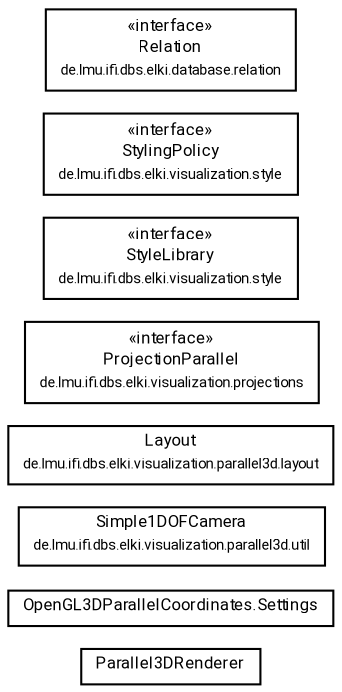 #!/usr/local/bin/dot
#
# Class diagram 
# Generated by UMLGraph version R5_7_2-60-g0e99a6 (http://www.spinellis.gr/umlgraph/)
#

digraph G {
	graph [fontnames="svg"]
	edge [fontname="Roboto",fontsize=7,labelfontname="Roboto",labelfontsize=7,color="black"];
	node [fontname="Roboto",fontcolor="black",fontsize=8,shape=plaintext,margin=0,width=0,height=0];
	nodesep=0.15;
	ranksep=0.25;
	rankdir=LR;
	// de.lmu.ifi.dbs.elki.visualization.parallel3d.Parallel3DRenderer<O extends de.lmu.ifi.dbs.elki.data.NumberVector>
	c7711365 [label=<<table title="de.lmu.ifi.dbs.elki.visualization.parallel3d.Parallel3DRenderer" border="0" cellborder="1" cellspacing="0" cellpadding="2" href="Parallel3DRenderer.html" target="_parent">
		<tr><td><table border="0" cellspacing="0" cellpadding="1">
		<tr><td align="center" balign="center"> <font face="Roboto">Parallel3DRenderer</font> </td></tr>
		</table></td></tr>
		</table>>, URL="Parallel3DRenderer.html"];
	// de.lmu.ifi.dbs.elki.visualization.parallel3d.OpenGL3DParallelCoordinates.Settings<O>
	c7711367 [label=<<table title="de.lmu.ifi.dbs.elki.visualization.parallel3d.OpenGL3DParallelCoordinates.Settings" border="0" cellborder="1" cellspacing="0" cellpadding="2" href="OpenGL3DParallelCoordinates.Settings.html" target="_parent">
		<tr><td><table border="0" cellspacing="0" cellpadding="1">
		<tr><td align="center" balign="center"> <font face="Roboto">OpenGL3DParallelCoordinates.Settings</font> </td></tr>
		</table></td></tr>
		</table>>, URL="OpenGL3DParallelCoordinates.Settings.html"];
	// de.lmu.ifi.dbs.elki.visualization.parallel3d.util.Simple1DOFCamera
	c7711375 [label=<<table title="de.lmu.ifi.dbs.elki.visualization.parallel3d.util.Simple1DOFCamera" border="0" cellborder="1" cellspacing="0" cellpadding="2" href="util/Simple1DOFCamera.html" target="_parent">
		<tr><td><table border="0" cellspacing="0" cellpadding="1">
		<tr><td align="center" balign="center"> <font face="Roboto">Simple1DOFCamera</font> </td></tr>
		<tr><td align="center" balign="center"> <font face="Roboto" point-size="7.0">de.lmu.ifi.dbs.elki.visualization.parallel3d.util</font> </td></tr>
		</table></td></tr>
		</table>>, URL="util/Simple1DOFCamera.html"];
	// de.lmu.ifi.dbs.elki.visualization.parallel3d.layout.Layout
	c7711378 [label=<<table title="de.lmu.ifi.dbs.elki.visualization.parallel3d.layout.Layout" border="0" cellborder="1" cellspacing="0" cellpadding="2" href="layout/Layout.html" target="_parent">
		<tr><td><table border="0" cellspacing="0" cellpadding="1">
		<tr><td align="center" balign="center"> <font face="Roboto">Layout</font> </td></tr>
		<tr><td align="center" balign="center"> <font face="Roboto" point-size="7.0">de.lmu.ifi.dbs.elki.visualization.parallel3d.layout</font> </td></tr>
		</table></td></tr>
		</table>>, URL="layout/Layout.html"];
	// de.lmu.ifi.dbs.elki.visualization.projections.ProjectionParallel
	c7711484 [label=<<table title="de.lmu.ifi.dbs.elki.visualization.projections.ProjectionParallel" border="0" cellborder="1" cellspacing="0" cellpadding="2" href="../projections/ProjectionParallel.html" target="_parent">
		<tr><td><table border="0" cellspacing="0" cellpadding="1">
		<tr><td align="center" balign="center"> &#171;interface&#187; </td></tr>
		<tr><td align="center" balign="center"> <font face="Roboto">ProjectionParallel</font> </td></tr>
		<tr><td align="center" balign="center"> <font face="Roboto" point-size="7.0">de.lmu.ifi.dbs.elki.visualization.projections</font> </td></tr>
		</table></td></tr>
		</table>>, URL="../projections/ProjectionParallel.html"];
	// de.lmu.ifi.dbs.elki.visualization.style.StyleLibrary
	c7711497 [label=<<table title="de.lmu.ifi.dbs.elki.visualization.style.StyleLibrary" border="0" cellborder="1" cellspacing="0" cellpadding="2" href="../style/StyleLibrary.html" target="_parent">
		<tr><td><table border="0" cellspacing="0" cellpadding="1">
		<tr><td align="center" balign="center"> &#171;interface&#187; </td></tr>
		<tr><td align="center" balign="center"> <font face="Roboto">StyleLibrary</font> </td></tr>
		<tr><td align="center" balign="center"> <font face="Roboto" point-size="7.0">de.lmu.ifi.dbs.elki.visualization.style</font> </td></tr>
		</table></td></tr>
		</table>>, URL="../style/StyleLibrary.html"];
	// de.lmu.ifi.dbs.elki.visualization.style.StylingPolicy
	c7711498 [label=<<table title="de.lmu.ifi.dbs.elki.visualization.style.StylingPolicy" border="0" cellborder="1" cellspacing="0" cellpadding="2" href="../style/StylingPolicy.html" target="_parent">
		<tr><td><table border="0" cellspacing="0" cellpadding="1">
		<tr><td align="center" balign="center"> &#171;interface&#187; </td></tr>
		<tr><td align="center" balign="center"> <font face="Roboto">StylingPolicy</font> </td></tr>
		<tr><td align="center" balign="center"> <font face="Roboto" point-size="7.0">de.lmu.ifi.dbs.elki.visualization.style</font> </td></tr>
		</table></td></tr>
		</table>>, URL="../style/StylingPolicy.html"];
	// de.lmu.ifi.dbs.elki.database.relation.Relation<O>
	c7712322 [label=<<table title="de.lmu.ifi.dbs.elki.database.relation.Relation" border="0" cellborder="1" cellspacing="0" cellpadding="2" href="../../database/relation/Relation.html" target="_parent">
		<tr><td><table border="0" cellspacing="0" cellpadding="1">
		<tr><td align="center" balign="center"> &#171;interface&#187; </td></tr>
		<tr><td align="center" balign="center"> <font face="Roboto">Relation</font> </td></tr>
		<tr><td align="center" balign="center"> <font face="Roboto" point-size="7.0">de.lmu.ifi.dbs.elki.database.relation</font> </td></tr>
		</table></td></tr>
		</table>>, URL="../../database/relation/Relation.html"];
}

